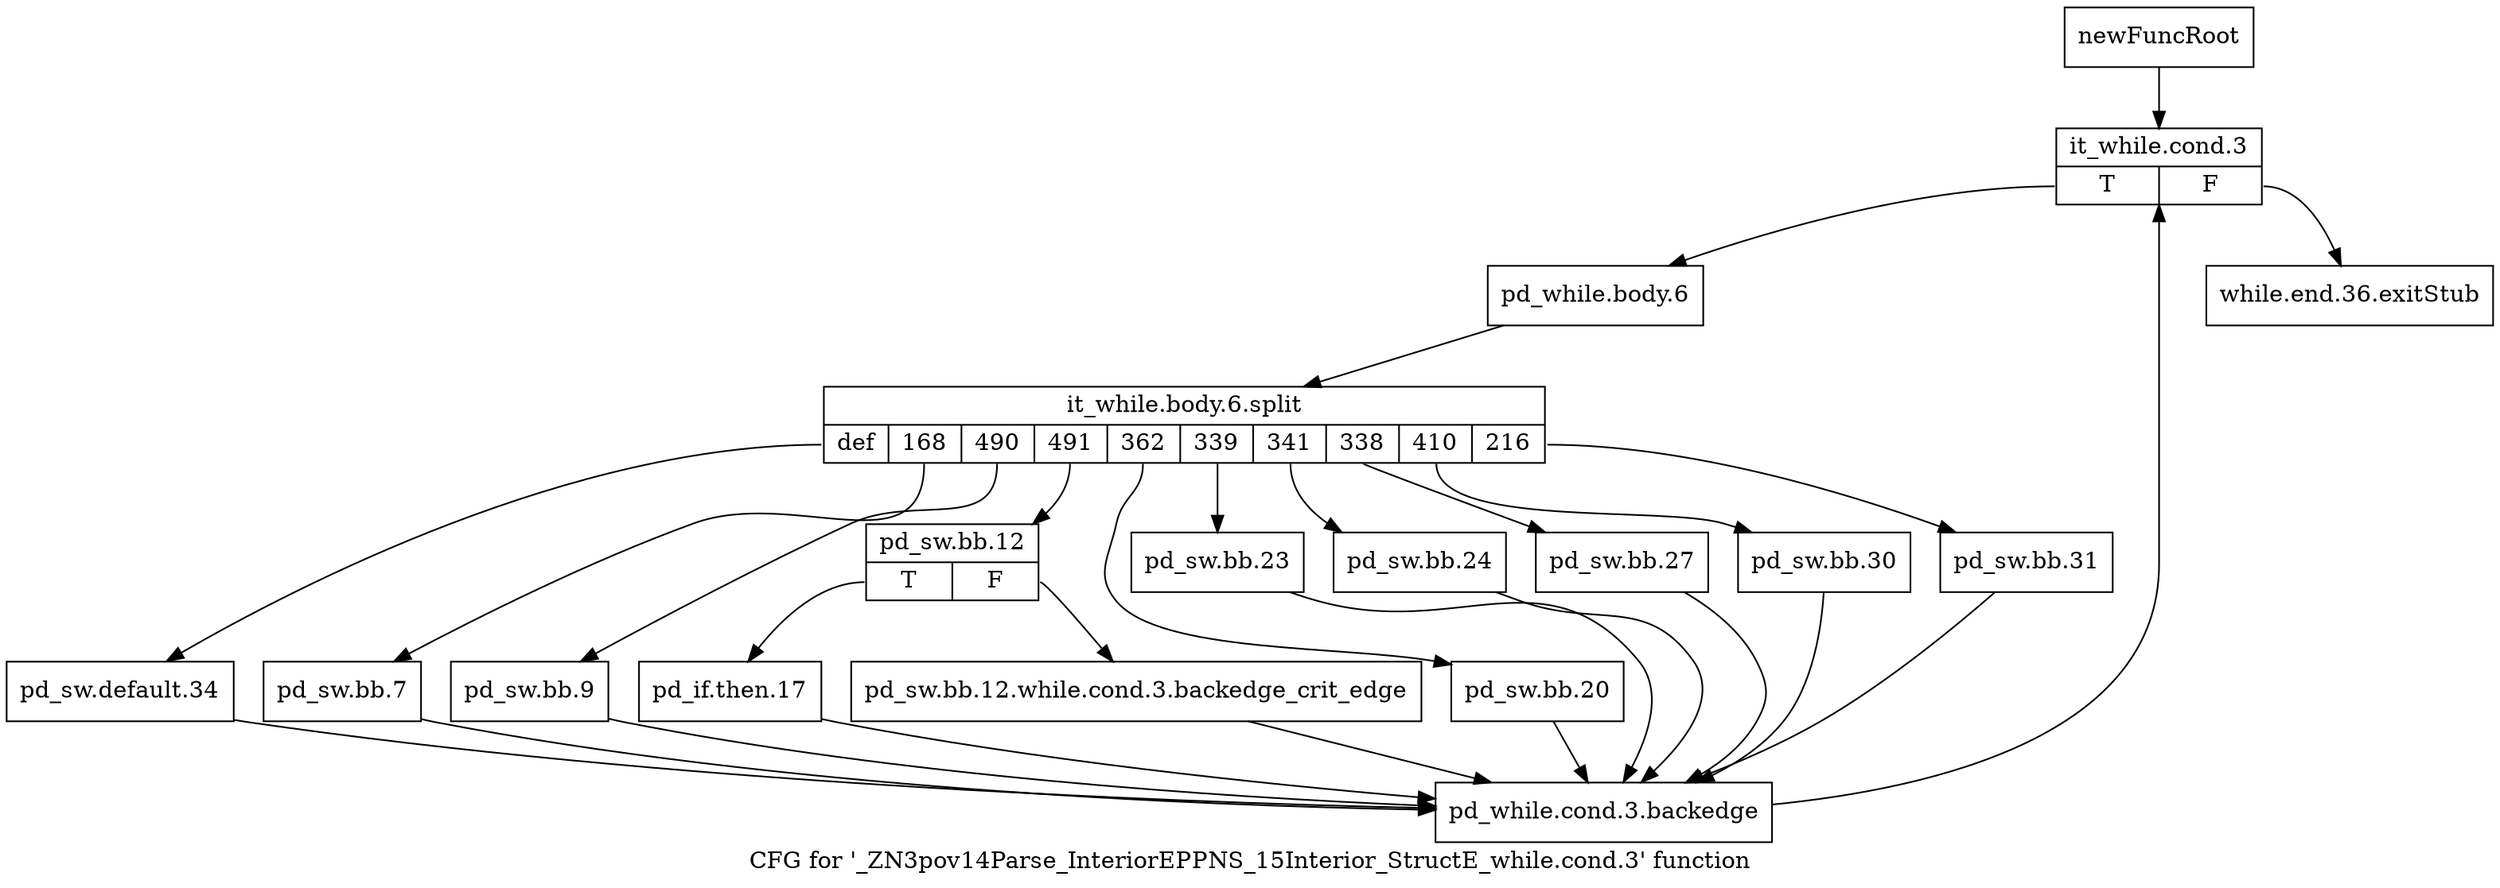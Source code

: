 digraph "CFG for '_ZN3pov14Parse_InteriorEPPNS_15Interior_StructE_while.cond.3' function" {
	label="CFG for '_ZN3pov14Parse_InteriorEPPNS_15Interior_StructE_while.cond.3' function";

	Node0x282e4b0 [shape=record,label="{newFuncRoot}"];
	Node0x282e4b0 -> Node0x2873bc0;
	Node0x2873b70 [shape=record,label="{while.end.36.exitStub}"];
	Node0x2873bc0 [shape=record,label="{it_while.cond.3|{<s0>T|<s1>F}}"];
	Node0x2873bc0:s0 -> Node0x2873c10;
	Node0x2873bc0:s1 -> Node0x2873b70;
	Node0x2873c10 [shape=record,label="{pd_while.body.6}"];
	Node0x2873c10 -> Node0x37ed010;
	Node0x37ed010 [shape=record,label="{it_while.body.6.split|{<s0>def|<s1>168|<s2>490|<s3>491|<s4>362|<s5>339|<s6>341|<s7>338|<s8>410|<s9>216}}"];
	Node0x37ed010:s0 -> Node0x2873fd0;
	Node0x37ed010:s1 -> Node0x2873f80;
	Node0x37ed010:s2 -> Node0x2873f30;
	Node0x37ed010:s3 -> Node0x2873e40;
	Node0x37ed010:s4 -> Node0x2873df0;
	Node0x37ed010:s5 -> Node0x2873da0;
	Node0x37ed010:s6 -> Node0x2873d50;
	Node0x37ed010:s7 -> Node0x2873d00;
	Node0x37ed010:s8 -> Node0x2873cb0;
	Node0x37ed010:s9 -> Node0x2873c60;
	Node0x2873c60 [shape=record,label="{pd_sw.bb.31}"];
	Node0x2873c60 -> Node0x2874020;
	Node0x2873cb0 [shape=record,label="{pd_sw.bb.30}"];
	Node0x2873cb0 -> Node0x2874020;
	Node0x2873d00 [shape=record,label="{pd_sw.bb.27}"];
	Node0x2873d00 -> Node0x2874020;
	Node0x2873d50 [shape=record,label="{pd_sw.bb.24}"];
	Node0x2873d50 -> Node0x2874020;
	Node0x2873da0 [shape=record,label="{pd_sw.bb.23}"];
	Node0x2873da0 -> Node0x2874020;
	Node0x2873df0 [shape=record,label="{pd_sw.bb.20}"];
	Node0x2873df0 -> Node0x2874020;
	Node0x2873e40 [shape=record,label="{pd_sw.bb.12|{<s0>T|<s1>F}}"];
	Node0x2873e40:s0 -> Node0x2873ee0;
	Node0x2873e40:s1 -> Node0x2873e90;
	Node0x2873e90 [shape=record,label="{pd_sw.bb.12.while.cond.3.backedge_crit_edge}"];
	Node0x2873e90 -> Node0x2874020;
	Node0x2873ee0 [shape=record,label="{pd_if.then.17}"];
	Node0x2873ee0 -> Node0x2874020;
	Node0x2873f30 [shape=record,label="{pd_sw.bb.9}"];
	Node0x2873f30 -> Node0x2874020;
	Node0x2873f80 [shape=record,label="{pd_sw.bb.7}"];
	Node0x2873f80 -> Node0x2874020;
	Node0x2873fd0 [shape=record,label="{pd_sw.default.34}"];
	Node0x2873fd0 -> Node0x2874020;
	Node0x2874020 [shape=record,label="{pd_while.cond.3.backedge}"];
	Node0x2874020 -> Node0x2873bc0;
}
